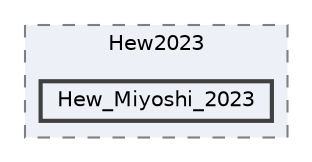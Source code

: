 digraph "C:/Users/Taish/Documents/GitHub/Hew2023/Hew_Miyoshi_2023"
{
 // LATEX_PDF_SIZE
  bgcolor="transparent";
  edge [fontname=Helvetica,fontsize=10,labelfontname=Helvetica,labelfontsize=10];
  node [fontname=Helvetica,fontsize=10,shape=box,height=0.2,width=0.4];
  compound=true
  subgraph clusterdir_b09d1d5e6ff69a107c29d6e4fb03a01e {
    graph [ bgcolor="#edf0f7", pencolor="grey50", label="Hew2023", fontname=Helvetica,fontsize=10 style="filled,dashed", URL="dir_b09d1d5e6ff69a107c29d6e4fb03a01e.html",tooltip=""]
  dir_fe73dba3fb75d9fb575972b1f2271699 [label="Hew_Miyoshi_2023", fillcolor="#edf0f7", color="grey25", style="filled,bold", URL="dir_fe73dba3fb75d9fb575972b1f2271699.html",tooltip=""];
  }
}
